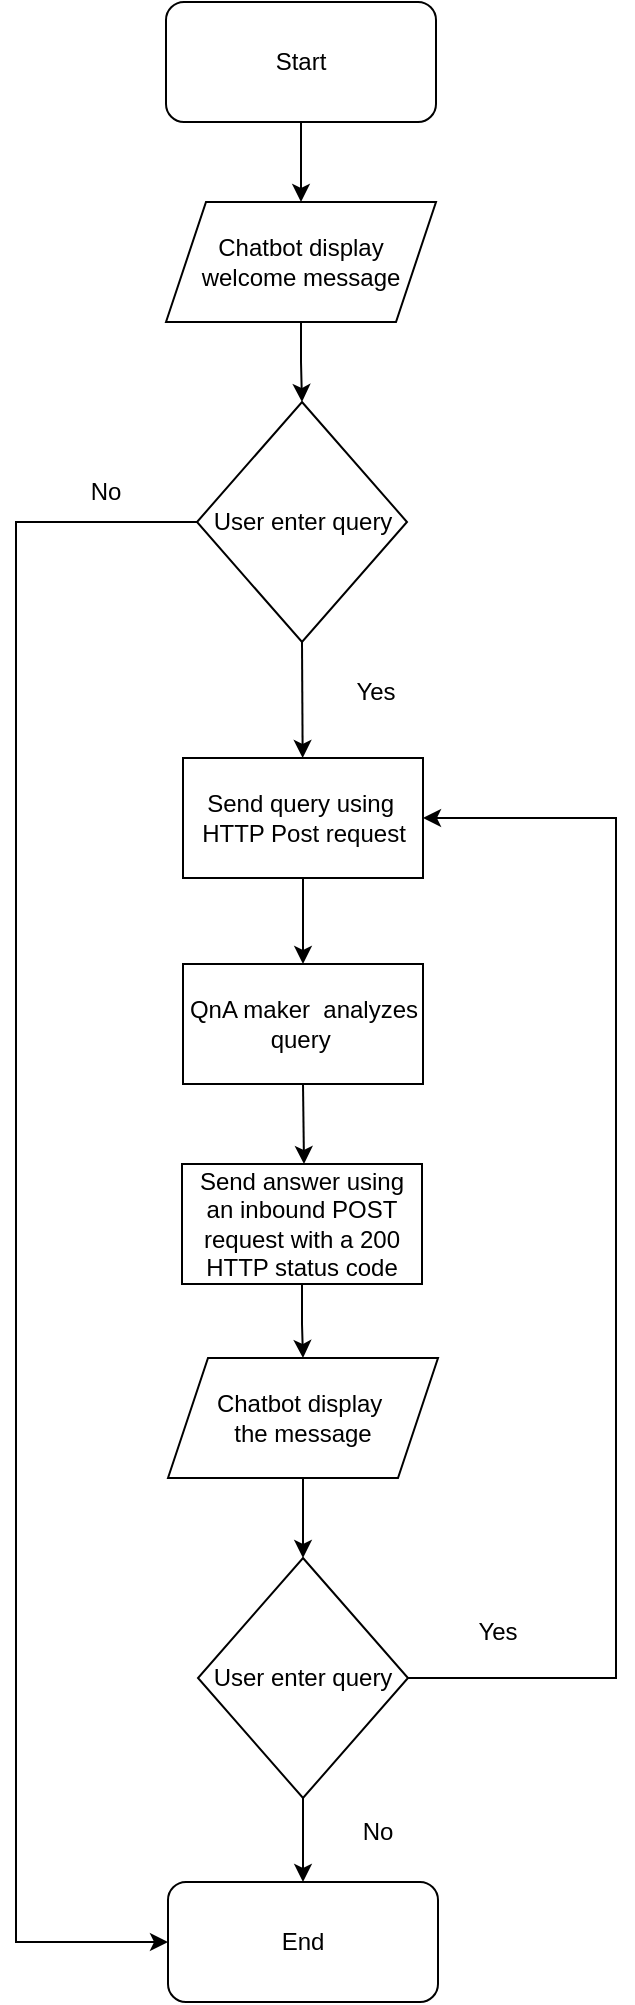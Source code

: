 <mxfile version="17.4.2" type="device"><diagram id="IDnlAHmsRUTnV-3SSMH2" name="Page-1"><mxGraphModel dx="1422" dy="767" grid="1" gridSize="10" guides="1" tooltips="1" connect="1" arrows="1" fold="1" page="1" pageScale="1" pageWidth="850" pageHeight="1100" math="0" shadow="0"><root><mxCell id="0"/><mxCell id="1" parent="0"/><mxCell id="SM4rG8lRfYb0V0QQJlMG-1" value="Start" style="rounded=1;whiteSpace=wrap;html=1;" vertex="1" parent="1"><mxGeometry x="365" y="100" width="135" height="60" as="geometry"/></mxCell><mxCell id="SM4rG8lRfYb0V0QQJlMG-2" value="" style="endArrow=classic;html=1;rounded=0;exitX=0.5;exitY=1;exitDx=0;exitDy=0;" edge="1" parent="1" source="SM4rG8lRfYb0V0QQJlMG-1" target="SM4rG8lRfYb0V0QQJlMG-3"><mxGeometry width="50" height="50" relative="1" as="geometry"><mxPoint x="400" y="420" as="sourcePoint"/><mxPoint x="425" y="230" as="targetPoint"/></mxGeometry></mxCell><mxCell id="SM4rG8lRfYb0V0QQJlMG-5" style="edgeStyle=orthogonalEdgeStyle;rounded=0;orthogonalLoop=1;jettySize=auto;html=1;entryX=0.5;entryY=0;entryDx=0;entryDy=0;" edge="1" parent="1" source="SM4rG8lRfYb0V0QQJlMG-3" target="SM4rG8lRfYb0V0QQJlMG-27"><mxGeometry relative="1" as="geometry"><mxPoint x="433.06" y="297.24" as="targetPoint"/></mxGeometry></mxCell><mxCell id="SM4rG8lRfYb0V0QQJlMG-3" value="Chatbot display welcome message" style="shape=parallelogram;perimeter=parallelogramPerimeter;whiteSpace=wrap;html=1;fixedSize=1;" vertex="1" parent="1"><mxGeometry x="365" y="200" width="135" height="60" as="geometry"/></mxCell><mxCell id="SM4rG8lRfYb0V0QQJlMG-7" style="rounded=0;orthogonalLoop=1;jettySize=auto;html=1;exitX=0.5;exitY=1;exitDx=0;exitDy=0;" edge="1" parent="1" source="SM4rG8lRfYb0V0QQJlMG-27" target="SM4rG8lRfYb0V0QQJlMG-6"><mxGeometry relative="1" as="geometry"><mxPoint x="425.5" y="438" as="sourcePoint"/></mxGeometry></mxCell><mxCell id="SM4rG8lRfYb0V0QQJlMG-20" style="edgeStyle=orthogonalEdgeStyle;rounded=0;orthogonalLoop=1;jettySize=auto;html=1;entryX=0.5;entryY=0;entryDx=0;entryDy=0;" edge="1" parent="1" source="SM4rG8lRfYb0V0QQJlMG-6" target="SM4rG8lRfYb0V0QQJlMG-18"><mxGeometry relative="1" as="geometry"/></mxCell><mxCell id="SM4rG8lRfYb0V0QQJlMG-6" value="Send query using&amp;nbsp; HTTP Post request" style="rounded=0;whiteSpace=wrap;html=1;" vertex="1" parent="1"><mxGeometry x="373.5" y="478" width="120" height="60" as="geometry"/></mxCell><mxCell id="SM4rG8lRfYb0V0QQJlMG-11" value="" style="endArrow=classic;html=1;rounded=0;exitX=0.5;exitY=1;exitDx=0;exitDy=0;" edge="1" parent="1" source="SM4rG8lRfYb0V0QQJlMG-18"><mxGeometry width="50" height="50" relative="1" as="geometry"><mxPoint x="433.505" y="741" as="sourcePoint"/><mxPoint x="434" y="681" as="targetPoint"/></mxGeometry></mxCell><mxCell id="SM4rG8lRfYb0V0QQJlMG-22" style="edgeStyle=orthogonalEdgeStyle;rounded=0;orthogonalLoop=1;jettySize=auto;html=1;entryX=0.5;entryY=0;entryDx=0;entryDy=0;" edge="1" parent="1" source="SM4rG8lRfYb0V0QQJlMG-13" target="SM4rG8lRfYb0V0QQJlMG-21"><mxGeometry relative="1" as="geometry"/></mxCell><mxCell id="SM4rG8lRfYb0V0QQJlMG-13" value="Send answer using an&amp;nbsp;inbound POST request with a 200 HTTP status code" style="rounded=0;whiteSpace=wrap;html=1;" vertex="1" parent="1"><mxGeometry x="373" y="681" width="120" height="60" as="geometry"/></mxCell><mxCell id="SM4rG8lRfYb0V0QQJlMG-18" value="QnA maker&amp;nbsp; analyzes query&amp;nbsp;" style="rounded=0;whiteSpace=wrap;html=1;" vertex="1" parent="1"><mxGeometry x="373.5" y="581" width="120" height="60" as="geometry"/></mxCell><mxCell id="SM4rG8lRfYb0V0QQJlMG-29" value="" style="edgeStyle=none;rounded=0;orthogonalLoop=1;jettySize=auto;html=1;" edge="1" parent="1" source="SM4rG8lRfYb0V0QQJlMG-21" target="SM4rG8lRfYb0V0QQJlMG-24"><mxGeometry relative="1" as="geometry"/></mxCell><mxCell id="SM4rG8lRfYb0V0QQJlMG-21" value="Chatbot display&amp;nbsp;&lt;br&gt;the message" style="shape=parallelogram;perimeter=parallelogramPerimeter;whiteSpace=wrap;html=1;fixedSize=1;" vertex="1" parent="1"><mxGeometry x="366" y="778" width="135" height="60" as="geometry"/></mxCell><mxCell id="SM4rG8lRfYb0V0QQJlMG-30" value="" style="edgeStyle=none;rounded=0;orthogonalLoop=1;jettySize=auto;html=1;" edge="1" parent="1" source="SM4rG8lRfYb0V0QQJlMG-24" target="SM4rG8lRfYb0V0QQJlMG-25"><mxGeometry relative="1" as="geometry"/></mxCell><mxCell id="SM4rG8lRfYb0V0QQJlMG-24" value="User enter query" style="rhombus;whiteSpace=wrap;html=1;" vertex="1" parent="1"><mxGeometry x="381" y="878" width="105" height="120" as="geometry"/></mxCell><mxCell id="SM4rG8lRfYb0V0QQJlMG-25" value="End" style="rounded=1;whiteSpace=wrap;html=1;" vertex="1" parent="1"><mxGeometry x="366" y="1040" width="135" height="60" as="geometry"/></mxCell><mxCell id="SM4rG8lRfYb0V0QQJlMG-27" value="User enter query" style="rhombus;whiteSpace=wrap;html=1;" vertex="1" parent="1"><mxGeometry x="380.5" y="300" width="105" height="120" as="geometry"/></mxCell><mxCell id="SM4rG8lRfYb0V0QQJlMG-31" value="" style="endArrow=classic;html=1;rounded=0;exitX=1;exitY=0.5;exitDx=0;exitDy=0;edgeStyle=orthogonalEdgeStyle;entryX=1;entryY=0.5;entryDx=0;entryDy=0;" edge="1" parent="1" source="SM4rG8lRfYb0V0QQJlMG-24" target="SM4rG8lRfYb0V0QQJlMG-6"><mxGeometry width="50" height="50" relative="1" as="geometry"><mxPoint x="410" y="890" as="sourcePoint"/><mxPoint x="460" y="840" as="targetPoint"/><Array as="points"><mxPoint x="590" y="938"/><mxPoint x="590" y="508"/></Array></mxGeometry></mxCell><mxCell id="SM4rG8lRfYb0V0QQJlMG-32" value="" style="endArrow=classic;html=1;rounded=0;exitX=0;exitY=0.5;exitDx=0;exitDy=0;entryX=0;entryY=0.5;entryDx=0;entryDy=0;edgeStyle=elbowEdgeStyle;" edge="1" parent="1" source="SM4rG8lRfYb0V0QQJlMG-27" target="SM4rG8lRfYb0V0QQJlMG-25"><mxGeometry width="50" height="50" relative="1" as="geometry"><mxPoint x="410" y="300" as="sourcePoint"/><mxPoint x="460" y="250" as="targetPoint"/><Array as="points"><mxPoint x="290" y="240"/></Array></mxGeometry></mxCell><mxCell id="SM4rG8lRfYb0V0QQJlMG-34" value="No" style="text;html=1;strokeColor=none;fillColor=none;align=center;verticalAlign=middle;whiteSpace=wrap;rounded=0;" vertex="1" parent="1"><mxGeometry x="441" y="1000" width="60" height="30" as="geometry"/></mxCell><mxCell id="SM4rG8lRfYb0V0QQJlMG-35" value="Yes" style="text;html=1;strokeColor=none;fillColor=none;align=center;verticalAlign=middle;whiteSpace=wrap;rounded=0;" vertex="1" parent="1"><mxGeometry x="501" y="900" width="60" height="30" as="geometry"/></mxCell><mxCell id="SM4rG8lRfYb0V0QQJlMG-36" value="Yes" style="text;html=1;strokeColor=none;fillColor=none;align=center;verticalAlign=middle;whiteSpace=wrap;rounded=0;" vertex="1" parent="1"><mxGeometry x="440" y="430" width="60" height="30" as="geometry"/></mxCell><mxCell id="SM4rG8lRfYb0V0QQJlMG-37" value="No" style="text;html=1;strokeColor=none;fillColor=none;align=center;verticalAlign=middle;whiteSpace=wrap;rounded=0;" vertex="1" parent="1"><mxGeometry x="305" y="330" width="60" height="30" as="geometry"/></mxCell></root></mxGraphModel></diagram></mxfile>